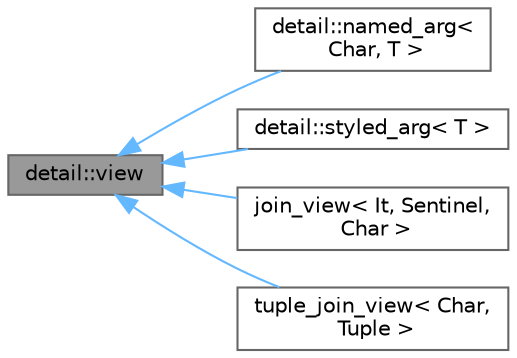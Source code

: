digraph "detail::view"
{
 // LATEX_PDF_SIZE
  bgcolor="transparent";
  edge [fontname=Helvetica,fontsize=10,labelfontname=Helvetica,labelfontsize=10];
  node [fontname=Helvetica,fontsize=10,shape=box,height=0.2,width=0.4];
  rankdir="LR";
  Node1 [id="Node000001",label="detail::view",height=0.2,width=0.4,color="gray40", fillcolor="grey60", style="filled", fontcolor="black",tooltip=" "];
  Node1 -> Node2 [id="edge1_Node000001_Node000002",dir="back",color="steelblue1",style="solid",tooltip=" "];
  Node2 [id="Node000002",label="detail::named_arg\<\l Char, T \>",height=0.2,width=0.4,color="gray40", fillcolor="white", style="filled",URL="$structdetail_1_1named__arg.html",tooltip=" "];
  Node1 -> Node3 [id="edge2_Node000001_Node000003",dir="back",color="steelblue1",style="solid",tooltip=" "];
  Node3 [id="Node000003",label="detail::styled_arg\< T \>",height=0.2,width=0.4,color="gray40", fillcolor="white", style="filled",URL="$structdetail_1_1styled__arg.html",tooltip=" "];
  Node1 -> Node4 [id="edge3_Node000001_Node000004",dir="back",color="steelblue1",style="solid",tooltip=" "];
  Node4 [id="Node000004",label="join_view\< It, Sentinel,\l Char \>",height=0.2,width=0.4,color="gray40", fillcolor="white", style="filled",URL="$structjoin__view.html",tooltip=" "];
  Node1 -> Node5 [id="edge4_Node000001_Node000005",dir="back",color="steelblue1",style="solid",tooltip=" "];
  Node5 [id="Node000005",label="tuple_join_view\< Char,\l Tuple \>",height=0.2,width=0.4,color="gray40", fillcolor="white", style="filled",URL="$structtuple__join__view.html",tooltip=" "];
}
